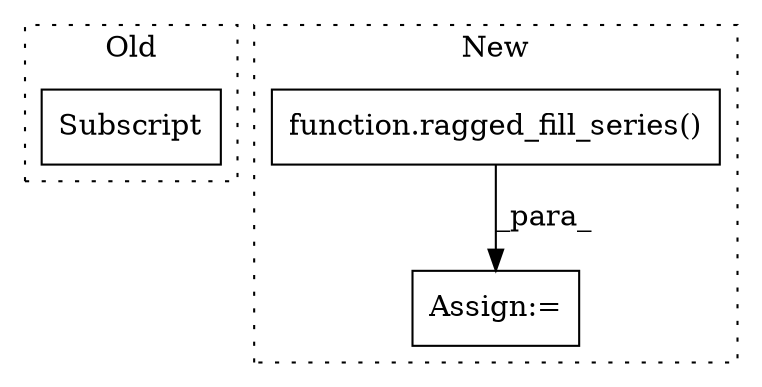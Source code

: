 digraph G {
subgraph cluster0 {
1 [label="Subscript" a="63" s="7214,0" l="19,0" shape="box"];
label = "Old";
style="dotted";
}
subgraph cluster1 {
2 [label="function.ragged_fill_series()" a="75" s="7645,7676" l="19,93" shape="box"];
3 [label="Assign:=" a="68" s="8956" l="3" shape="box"];
label = "New";
style="dotted";
}
2 -> 3 [label="_para_"];
}